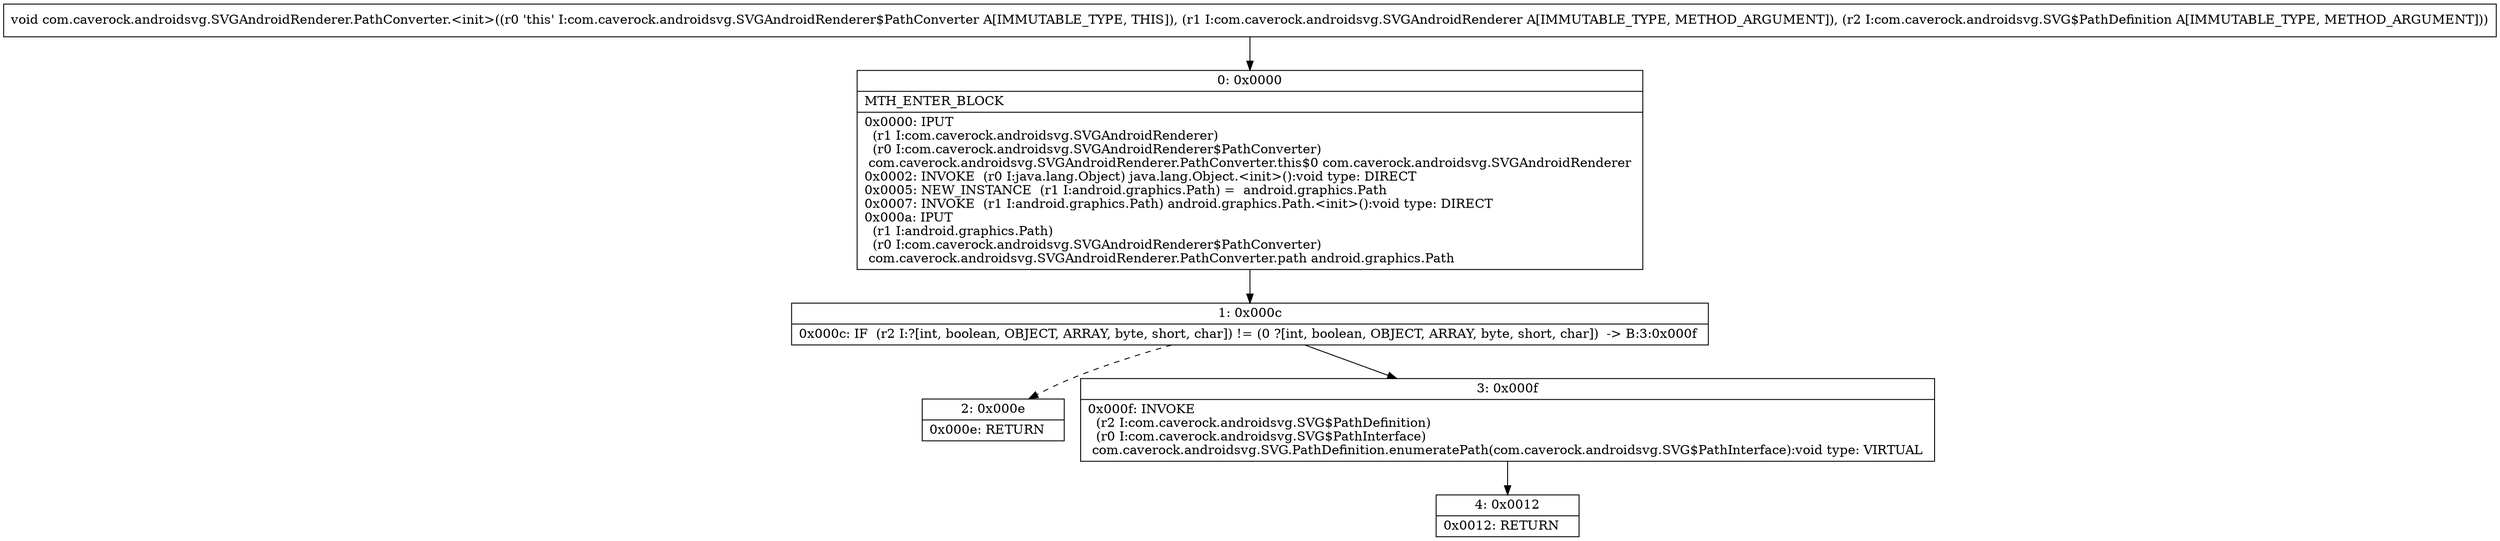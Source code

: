 digraph "CFG forcom.caverock.androidsvg.SVGAndroidRenderer.PathConverter.\<init\>(Lcom\/caverock\/androidsvg\/SVGAndroidRenderer;Lcom\/caverock\/androidsvg\/SVG$PathDefinition;)V" {
Node_0 [shape=record,label="{0\:\ 0x0000|MTH_ENTER_BLOCK\l|0x0000: IPUT  \l  (r1 I:com.caverock.androidsvg.SVGAndroidRenderer)\l  (r0 I:com.caverock.androidsvg.SVGAndroidRenderer$PathConverter)\l com.caverock.androidsvg.SVGAndroidRenderer.PathConverter.this$0 com.caverock.androidsvg.SVGAndroidRenderer \l0x0002: INVOKE  (r0 I:java.lang.Object) java.lang.Object.\<init\>():void type: DIRECT \l0x0005: NEW_INSTANCE  (r1 I:android.graphics.Path) =  android.graphics.Path \l0x0007: INVOKE  (r1 I:android.graphics.Path) android.graphics.Path.\<init\>():void type: DIRECT \l0x000a: IPUT  \l  (r1 I:android.graphics.Path)\l  (r0 I:com.caverock.androidsvg.SVGAndroidRenderer$PathConverter)\l com.caverock.androidsvg.SVGAndroidRenderer.PathConverter.path android.graphics.Path \l}"];
Node_1 [shape=record,label="{1\:\ 0x000c|0x000c: IF  (r2 I:?[int, boolean, OBJECT, ARRAY, byte, short, char]) != (0 ?[int, boolean, OBJECT, ARRAY, byte, short, char])  \-\> B:3:0x000f \l}"];
Node_2 [shape=record,label="{2\:\ 0x000e|0x000e: RETURN   \l}"];
Node_3 [shape=record,label="{3\:\ 0x000f|0x000f: INVOKE  \l  (r2 I:com.caverock.androidsvg.SVG$PathDefinition)\l  (r0 I:com.caverock.androidsvg.SVG$PathInterface)\l com.caverock.androidsvg.SVG.PathDefinition.enumeratePath(com.caverock.androidsvg.SVG$PathInterface):void type: VIRTUAL \l}"];
Node_4 [shape=record,label="{4\:\ 0x0012|0x0012: RETURN   \l}"];
MethodNode[shape=record,label="{void com.caverock.androidsvg.SVGAndroidRenderer.PathConverter.\<init\>((r0 'this' I:com.caverock.androidsvg.SVGAndroidRenderer$PathConverter A[IMMUTABLE_TYPE, THIS]), (r1 I:com.caverock.androidsvg.SVGAndroidRenderer A[IMMUTABLE_TYPE, METHOD_ARGUMENT]), (r2 I:com.caverock.androidsvg.SVG$PathDefinition A[IMMUTABLE_TYPE, METHOD_ARGUMENT])) }"];
MethodNode -> Node_0;
Node_0 -> Node_1;
Node_1 -> Node_2[style=dashed];
Node_1 -> Node_3;
Node_3 -> Node_4;
}

